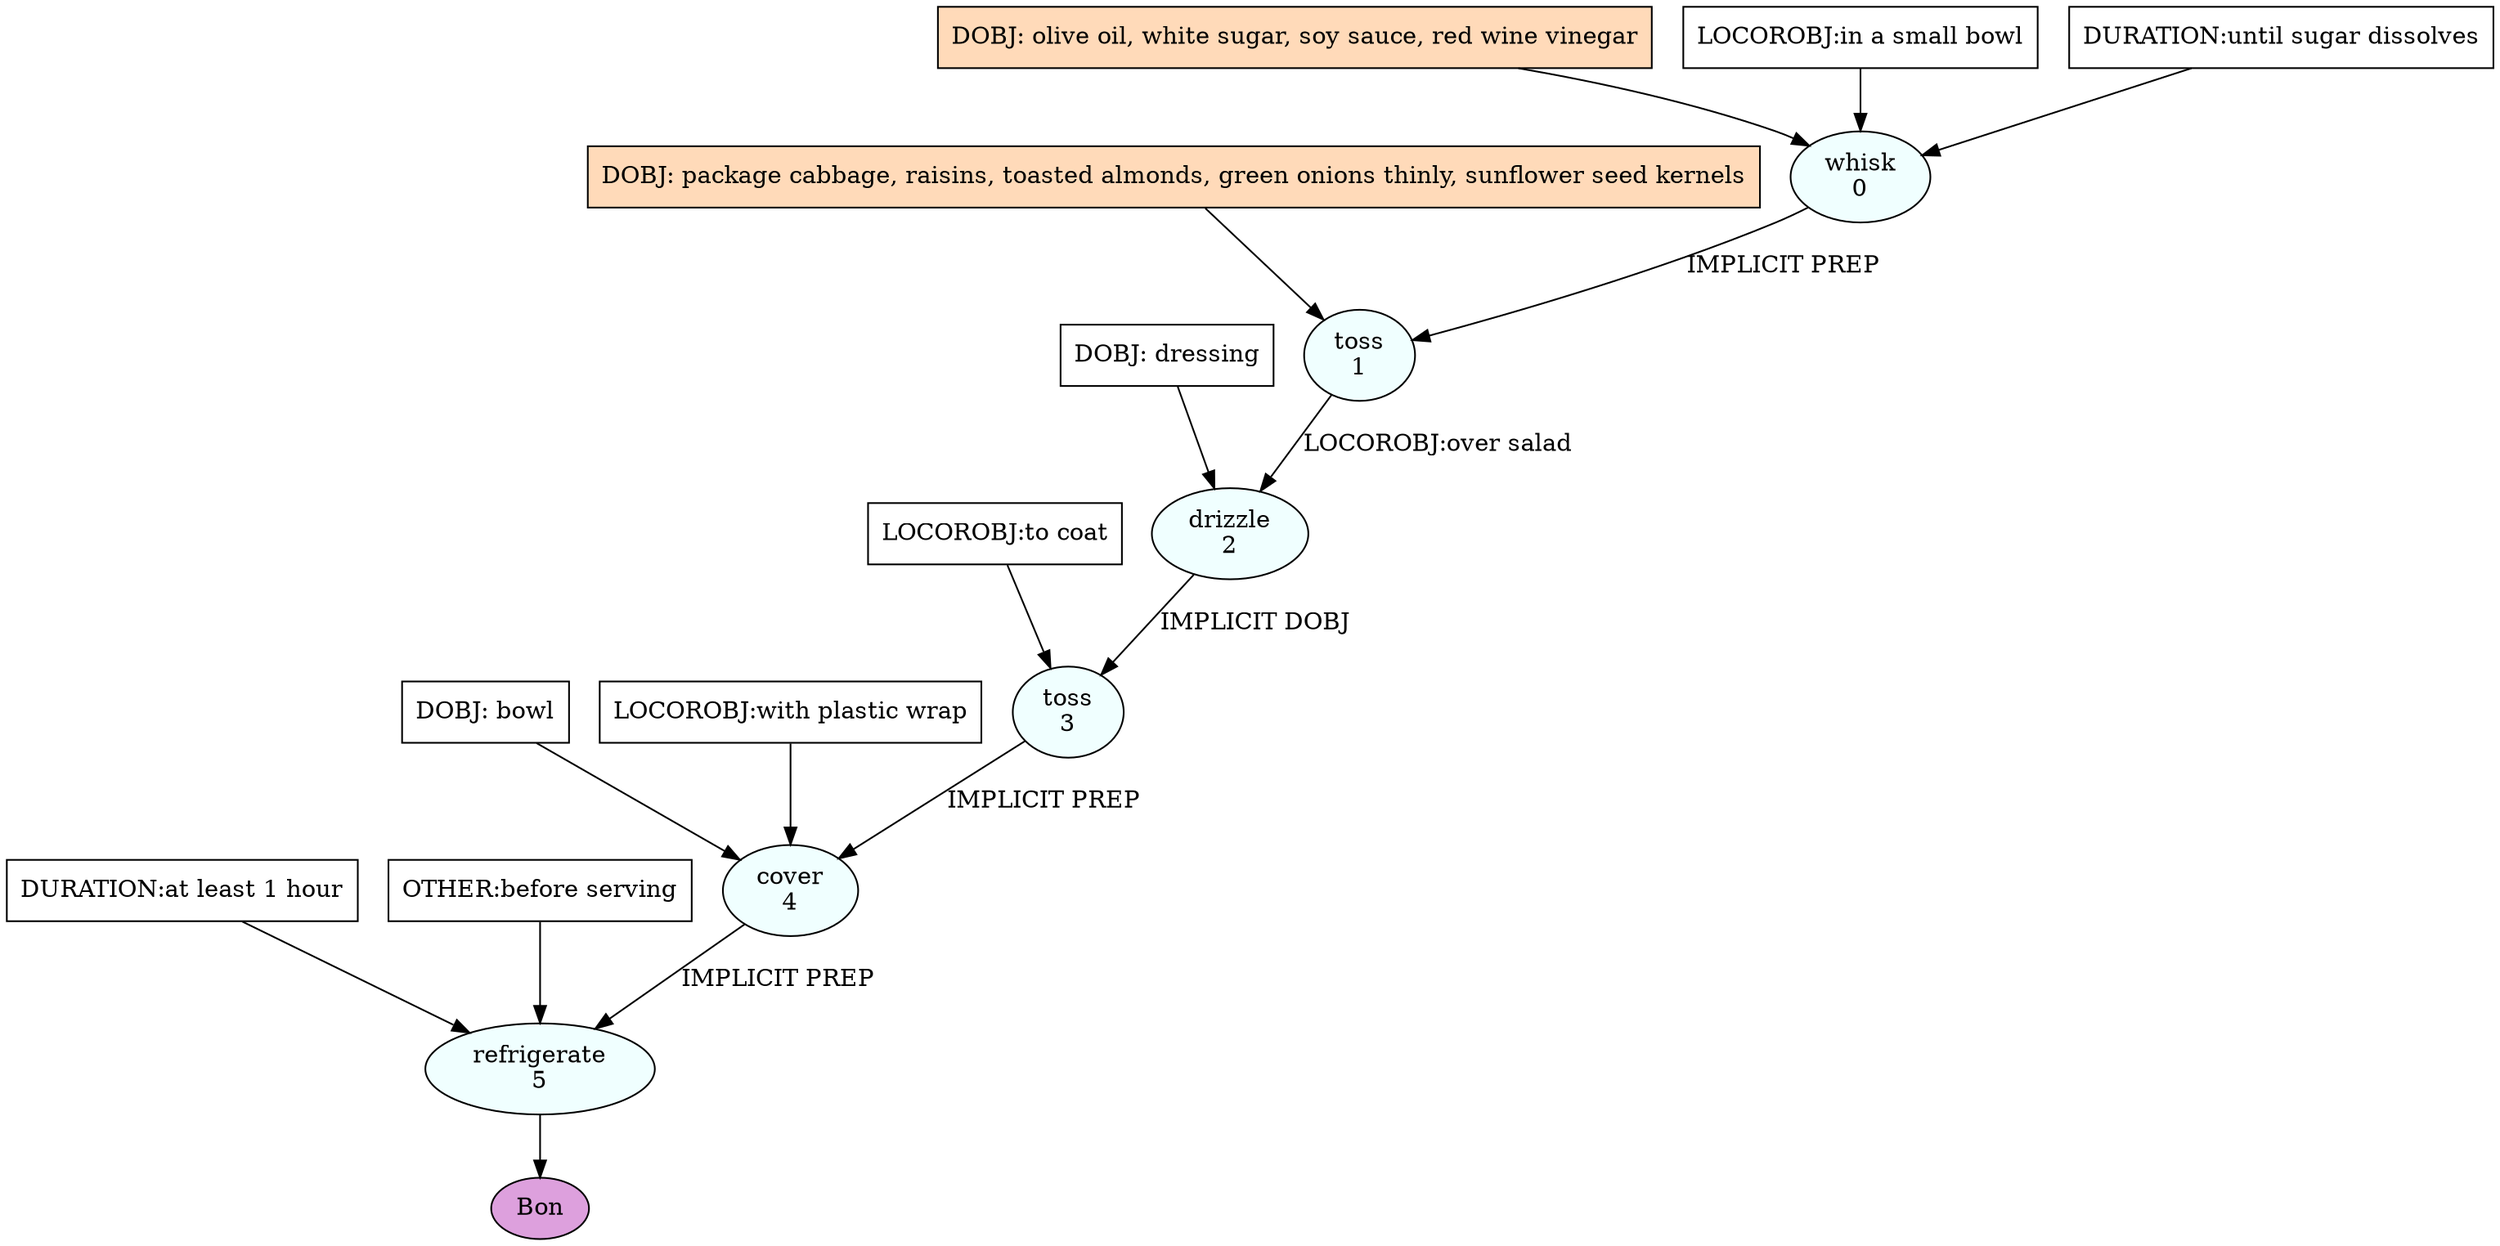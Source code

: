 digraph recipe {
E0[label="whisk
0", shape=oval, style=filled, fillcolor=azure]
E1[label="toss
1", shape=oval, style=filled, fillcolor=azure]
E2[label="drizzle
2", shape=oval, style=filled, fillcolor=azure]
E3[label="toss
3", shape=oval, style=filled, fillcolor=azure]
E4[label="cover
4", shape=oval, style=filled, fillcolor=azure]
E5[label="refrigerate
5", shape=oval, style=filled, fillcolor=azure]
D0[label="DOBJ: olive oil, white sugar, soy sauce, red wine vinegar", shape=box, style=filled, fillcolor=peachpuff]
D0 -> E0
P0_0[label="LOCOROBJ:in a small bowl", shape=box, style=filled, fillcolor=white]
P0_0 -> E0
P0_1[label="DURATION:until sugar dissolves", shape=box, style=filled, fillcolor=white]
P0_1 -> E0
D1_ing[label="DOBJ: package cabbage, raisins, toasted almonds, green onions thinly, sunflower seed kernels", shape=box, style=filled, fillcolor=peachpuff]
D1_ing -> E1
E0 -> E1 [label="IMPLICIT PREP"]
D2_0[label="DOBJ: dressing", shape=box, style=filled, fillcolor=white]
D2_0 -> E2
E1 -> E2 [label="LOCOROBJ:over salad"]
E2 -> E3 [label="IMPLICIT DOBJ"]
P3_0_0[label="LOCOROBJ:to coat", shape=box, style=filled, fillcolor=white]
P3_0_0 -> E3
D4_0[label="DOBJ: bowl", shape=box, style=filled, fillcolor=white]
D4_0 -> E4
E3 -> E4 [label="IMPLICIT PREP"]
P4_1_0[label="LOCOROBJ:with plastic wrap", shape=box, style=filled, fillcolor=white]
P4_1_0 -> E4
E4 -> E5 [label="IMPLICIT PREP"]
P5_1_0[label="DURATION:at least 1 hour", shape=box, style=filled, fillcolor=white]
P5_1_0 -> E5
P5_2_0[label="OTHER:before serving", shape=box, style=filled, fillcolor=white]
P5_2_0 -> E5
EOR[label="Bon", shape=oval, style=filled, fillcolor=plum]
E5 -> EOR
}

